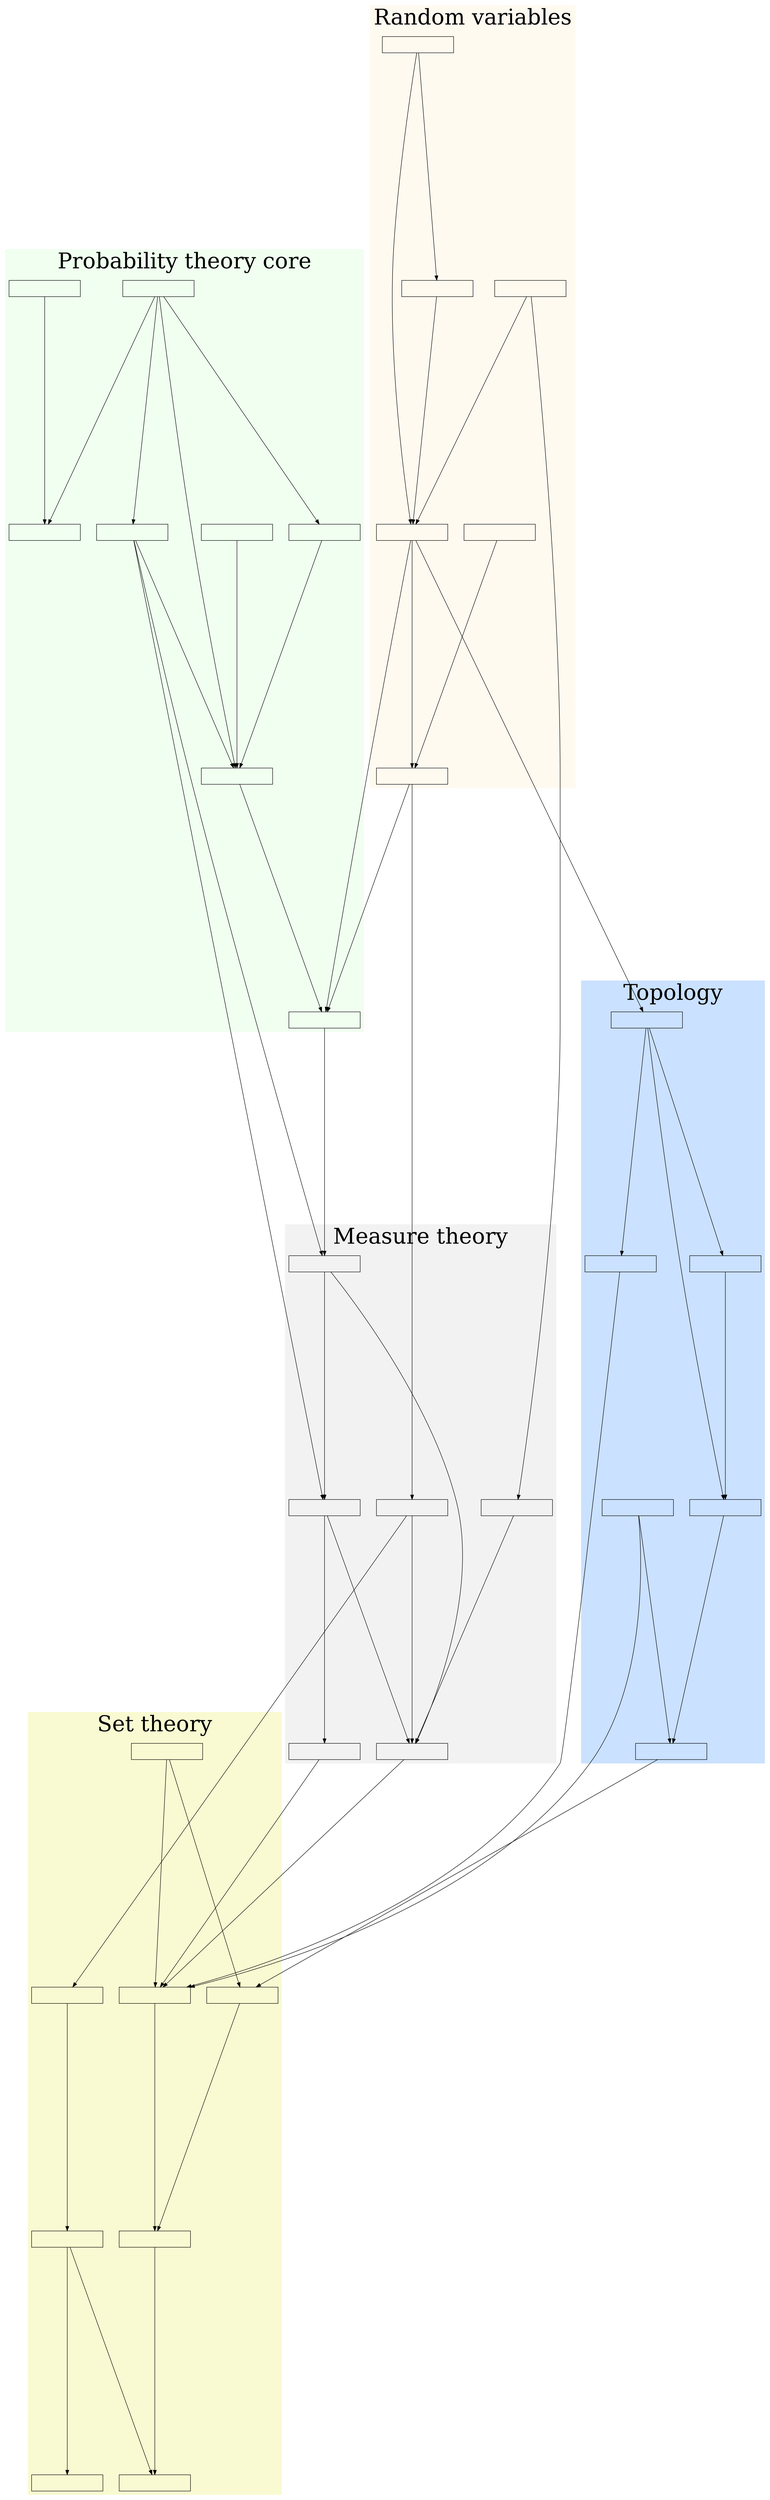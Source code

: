 digraph G {

graph [ ]

ranksep=7; # large space between same-rank nodes
#splines=ortho;
nodesep = 0.5;  # more space between all nodes


node [fixedsize=false,
#fontname="Ubuntu"
fontsize=64,
#height=1,
shape=box,
#style="filled,setlinewidth(6)"
width=2.2
#style=filled,
fillcolor=palegreen1,
]


subgraph cluster_1 {
label = "Set theory";
fontsize=48;
style=filled;
color=lightgoldenrodyellow;

Set [label="", image="nodes/Set.png"]

Set_of_Sets [label="", image="nodes/Set_of_Sets.png"]
Set_of_Sets -> Set

# Unit_of_System_of_Sets [label="", image="nodes/Unit_of_System_of_Sets.png"]
# Unit_of_System_of_Sets -> Set_of_Sets

Ordered_Pair [label="", image="nodes/Ordered_Pair.png"]

# Set_Difference [label="", image="nodes/Set_Difference.png"]
# Set_Difference -> Set

Cartesian_Product [label="", image="nodes/Cartesian_Product.png"]
Cartesian_Product -> Set
Cartesian_Product -> Ordered_Pair

Mapping [label="", image="nodes/Mapping.png"]
Mapping -> Cartesian_Product

# Closed_under_Mapping [label="", image="nodes/Closed_under_Mapping.png"]
# Closed_under_Mapping -> Mapping

# Sequence [label="", image="nodes/Sequence.png"]
# Sequence -> Mapping


# Set_Union_Countable_Union [label="", image="nodes/Set_Union_Countable_Union.png"]
# Set_Union_Countable_Union -> Set_of_Sets
# Set_Union_Countable_Union -> Sequence



# Indexing_Set [label=
# "Indexing Set
# TODO"]
# 
# Indexing_Set_Indexed_Set [label=
# "Indexing Set/Indexed Set
# TODO"]
# 
# Indexing_Set -> Set
# 
# Indexing_Set_Family [label=
# "Indexing Set/Family
# TODO"]
# 
# Indexing_Set_Family_of_Sets [label=
# "Indexing Set/Family of Sets
# TODO"]
# 
# Indexing_Set_Family_of_Sets -> Indexing_Set
# Indexing_Set_Family_of_Sets -> Set_of_Sets
# Indexing_Set_Family_of_Sets -> Indexing_Set_Family
# 
# Set_Union_Family_of_Sets [label=
# "Set Union/Family of Sets
# TODO"]
# 
# Set_Union_Family_of_Sets -> Indexing_Set
# Set_Union_Family_of_Sets -> Indexing_Set_Indexed_Set



# Relative_Complement [label="", image="nodes/Relative_Complement.png"]
# Relative_Complement -> Set_Difference


Sigma_Algebra [label="", image="nodes/Sigma_Algebra.png"]

Sigma_Algebra -> Set_of_Sets
# Sigma_Algebra -> Unit_of_System_of_Sets
# Sigma_Algebra -> Closed_under_Mapping
# Sigma_Algebra -> Set_Union_Countable_Union
# Sigma_Algebra -> Relative_Complement


Power_Set [label="", image="nodes/Power_Set.png"]
Power_Set -> Set_of_Sets


Power_Set_is_Sigma_Algebra [label="", image="nodes/Power_Set_is_Sigma_Algebra.png"]

Power_Set_is_Sigma_Algebra -> Power_Set
Power_Set_is_Sigma_Algebra -> Sigma_Algebra


}



subgraph cluster_3 {
label = "Topology";
fontsize=48;
style=filled;
color=lightsteelblue1;



Topology [label="", image="nodes/Topology.png"]
Topology -> Power_Set

Topological_Space [label="", image="nodes/Topological_Space.png"]
Topological_Space -> Topology

Borel_Sigma_Algebra [label="", image="nodes/Borel_Sigma_Algebra.png"]
Borel_Sigma_Algebra -> Topological_Space
Borel_Sigma_Algebra -> Sigma_Algebra_Generated_by_Collection_of_Subsets
Borel_Sigma_Algebra -> Open_Set_Topology

Open_Set_Topology [label="", image="nodes/Open_Set_Topology.png"]
Open_Set_Topology -> Topological_Space

Difference_Topology_Sigma_Algebra -> Topology
Difference_Topology_Sigma_Algebra -> Sigma_Algebra

Difference_Topology_Sigma_Algebra [label="", image="nodes/Difference_Topology_Sigma_Algebra.png"]
}




subgraph cluster_2 {
label = "Measure theory";
fontsize=48;
style=filled;
color=gray95;


Sigma_Algebra_Generated_by_Collection_of_Subsets [label="", image="nodes/Sigma_Algebra_Generated_by_Collection_of_Subsets.png"]
Sigma_Algebra_Generated_by_Collection_of_Subsets -> Sigma_Algebra


Measurable_Space [label="", image="nodes/Measurable_Space.png"]
Measurable_Space -> Sigma_Algebra


Measure_Measure_Theory [label="", image="nodes/Measure_Measure_Theory.png"]
Measure_Measure_Theory -> Measurable_Space
Measure_Measure_Theory -> Countably_Additive_Function

Countably_Additive_Function [label="", image="nodes/Countably_Additive_Function.png"]
Countably_Additive_Function -> Sigma_Algebra

Measure_Space [label="", image="nodes/Measure_Space.png"]
Measure_Space -> Measure_Measure_Theory
Measure_Space -> Measurable_Space
# Measure_Space -> Sigma_Algebra


# Measurable_Function_Real_Valued_Function [label="", image="nodes/Measurable_Function_Real_Valued_Function.png"]
# Measurable_Function_Real_Valued_Function -> Measurable_Space

Measurable_Set [label="", image="nodes/Measurable_Set.png"]
Measurable_Set -> Measurable_Space

Measurable_Mapping [label="", image="nodes/Measurable_Mapping.png"]
Measurable_Mapping -> Measurable_Space
Measurable_Mapping -> Mapping


}

subgraph cluster_4 {
label = "Probability theory core";
fontsize=48;
style=filled;
color=honeydew;

Probability_Space [label="", image="nodes/Probability_Space.png"]
Probability_Space -> Measure_Space

Experiment [label="", image="nodes/Experiment.png"]
Experiment -> Probability_Space

Elementary_Event [label="", image="nodes/Elementary_Event.png"]
Elementary_Event -> Experiment

Probability_Measure [label="", image="nodes/Probability_Measure.png"]
Probability_Measure -> Measure_Space
Probability_Measure -> Measure_Measure_Theory
Probability_Measure -> Experiment

Probability_Formal_Definition [label="", image="nodes/Probability_Formal_Definition.png"]
Probability_Formal_Definition -> Experiment
Probability_Formal_Definition -> Event
Probability_Formal_Definition -> Event_Space
Probability_Formal_Definition -> Probability_Measure

Event_Space [label="", image="nodes/Event_Space.png"]
Event_Space -> Experiment

Event [label="", image="nodes/Event.png"]

Occurence [label="", image="nodes/Occurence.png"]
Occurence -> Event

}


subgraph cluster_5 {
label = "Random variables";
fontsize=48;
style=filled;
color=floralwhite;

Random_Variable_General_Definition [label="", image="nodes/Random_Variable_General_Definition.png"]
Random_Variable_General_Definition -> Probability_Space
# Random_Variable_General_Definition -> Measurable_Space
Random_Variable_General_Definition -> Measurable_Mapping


Real_Valued_Random_Variable [label="", image="nodes/Real_Valued_Random_Variable.png"]
Real_Valued_Random_Variable -> Probability_Space
Real_Valued_Random_Variable -> Borel_Sigma_Algebra
Real_Valued_Random_Variable -> Random_Variable_General_Definition


Real_Valued_Random_Variable_Notation [label="", image="nodes/Real_Valued_Random_Variable_Notation.png"]
Real_Valued_Random_Variable_Notation -> Real_Valued_Random_Variable
Real_Valued_Random_Variable_Notation -> Measurable_Set


Discrete_Random_Variable [label="", image="nodes/Discrete_Random_Variable.png"]
Discrete_Random_Variable -> Random_Variable_General_Definition

Cumulative_Distribution_Function [label="", image="nodes/Cumulative_Distribution_Function.png"]
Cumulative_Distribution_Function -> Real_Valued_Random_Variable

Continuous_Random_Variable [label="", image="nodes/Continuous_Random_Variable.png"]
Continuous_Random_Variable -> Real_Valued_Random_Variable
Continuous_Random_Variable -> Cumulative_Distribution_Function

}


}